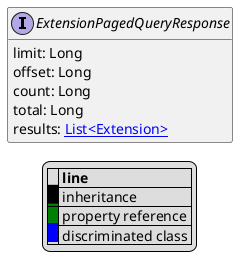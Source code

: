 @startuml

hide empty fields
hide empty methods
legend
|= |= line |
|<back:black>   </back>| inheritance |
|<back:green>   </back>| property reference |
|<back:blue>   </back>| discriminated class |
endlegend
interface ExtensionPagedQueryResponse [[ExtensionPagedQueryResponse.svg]]  {
    limit: Long
    offset: Long
    count: Long
    total: Long
    results: [[Extension.svg List<Extension>]]
}






@enduml
